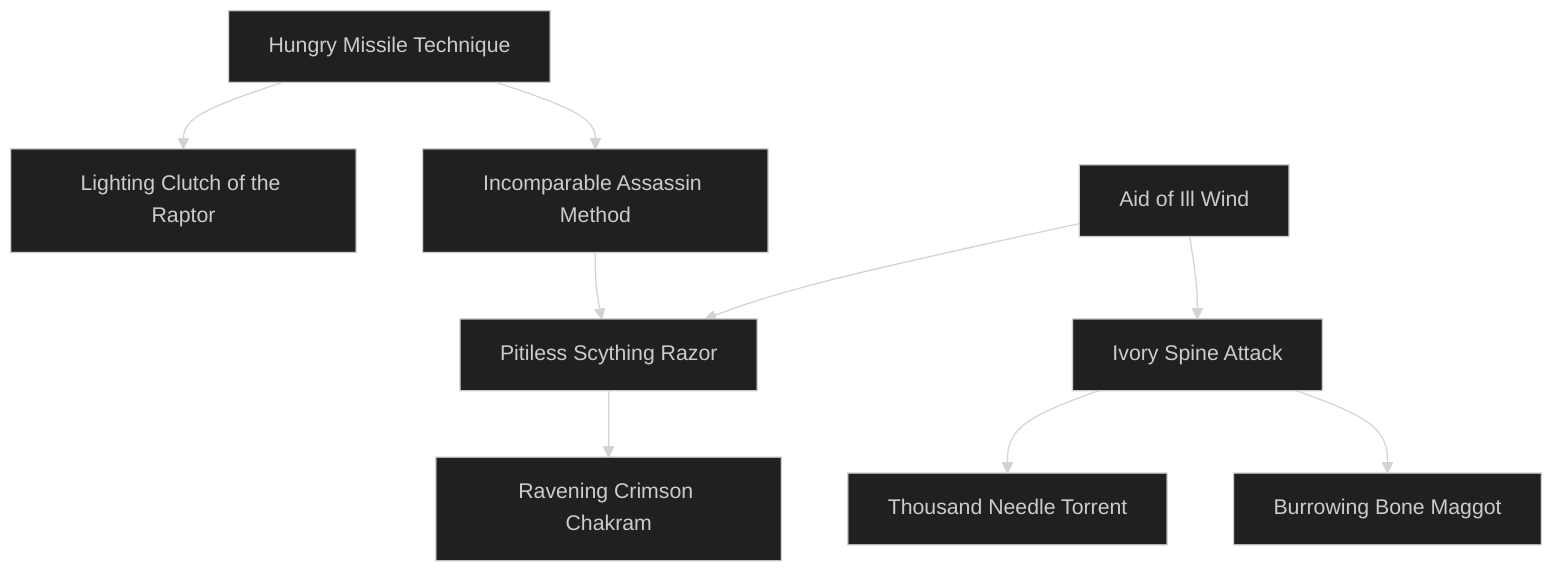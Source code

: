 ---
config:
  theme: dark
---
flowchart TD

    hungry_missile_technique[Hungry Missile Technique]
    click hungry_missile_technique callback "
        Hungry Missile Technique<br>
        <br>
        Cost: 1 mote per die<br>
        Duration: Instant<br>
        Type: Reflexive<br>
        Minimum Thrown: 2<br>
        Minimum Essence: 1<br>
        Prerequisite Charms: None<br>
        <br>
        Suffused with malevolent hunger, the character’s
        weapon leaps from her hand and turns in flight to pursue
        its prey. After the target declares any defense, the Abyssal
        may activate this Charm to subtract one die per mote spent
        from the target’s player’s defense roll against a single
        Thrown attack the Abyssal makes. The Abyssal cannot
        spend more motes powering this Charm than are required
        to reduce a victim’s dice pool to his permanent Essence
        rating. If the target has Charms or other effects that allow
        multiple forms of defense, Hungry Missile Technique
        applies only to the first defense.
        "

    lighting_clutch_of_the_raptor[Lighting Clutch of the Raptor]
    hungry_missile_technique --> lighting_clutch_of_the_raptor
    click lighting_clutch_of_the_raptor callback "
        Lighting Clutch of the Raptor<br>
        <br>
        Cost: 1 mote (4 motes against area attacks)<br>
        Duration: Instant<br>
        Type: Reflexive<br>
        Minimum Thrown: 4<br>
        Minimum Essence: 2<br>
        Prerequisite Charms: Hungry Missile Technique<br>
        <br>
        A character with this Charm moves with impossible
        speed, plucking arrows and other missile weapons from the
        air before they can hit her. The Abyssal may reflexively
        parry any ranged attack she is aware of with her full
        Dexterity + Thrown. If this roll leaves the attacker with no
        successes, the Exalt has successfully caught the projectile
        and may subsequently do with it whatever she wishes.
        Even if the defender fails to score more successes than her
        attacker, she still reduces the damage of the attack as
        normal, so the Charm is not an all-or-nothing proposition.<br>
        The speed at which the character grabs incoming
        missiles is sufficient to douse most fires, including flames
        set by the Solar Charm Fiery Arrow Attack. The character
        cannot parry bolts of Essence or other purely mystical
        projectiles unless she has a permanent Essence of 3 or
        higher. If an Abyssal fully parries an intangible missile, it
        disperses harmlessly against her palm.<br>
        Lightning Clutch of the Raptor may also be used to
        defend against ranged area-of-effect attacks such as the
        Death of Obsidian Butterflies. This use costs 4 motes
        instead of 1, and the character only deflects missiles
        threatening her. Otherwise, parrying an area assault follows
        the same rules as any other application of this Charm.
        "

    incomparable_assassin_method[Incomparable Assassin Method]
    hungry_missile_technique --> incomparable_assassin_method
    click incomparable_assassin_method callback "
        Incomparable Assassin Method<br>
        <br>
        Cost: 2 motes<br>
        Duration: Instant<br>
        Type: Supplemental<br>
        Minimum Thrown: 3<br>
        Minimum Essence: 2<br>
        Prerequisite Charms: Hungry Missile Technique<br>
        <br>
        An Abyssal with this Charm instinctively knows
        where and how to throw his weapon to deliver a fatal blow.
        The player makes an attack roll as normal, but the damage
        is doubled after it is rolled. However, if this not enough to
        kill the target outright, the strike only inflicts one automatic
        unsoakable health level of damage. As an ancillary
        benefit, the character’s attack inflicts lethal damage (at
        least 1L) if it didn’t already, so this attack can be used to
        throw tiny or unconventional weapons such as dominos
        with Range 10, Accuracy +0, Rate 3.
        "

    aid_of_ill_wind[Aid of Ill Wind]
    click aid_of_ill_wind callback "
        Aid of Ill Wind<br>
        <br>
        Cost: 2+ motes<br>
        Duration: Instant<br>
        Type: Supplemental<br>
        Minimum Thrown: 3<br>
        Minimum Essence: 2<br>
        Prerequisite Charms: None<br>
        <br>
        The Abyssal lightens her weapon as she launches it,
        buoying its flight with a spectral gust summoned from the
        Underworld. The weapon’s range increases by one factor
        for every 2 motes spent. Thus, a character that spends 2
        motes doubles her attack’s range, while one who spends 4
        motes triples it, etc. Characters cannot spend more 2-mote
        increments activating this Charm than they have points of
        permanent Essence.
        "

    ivory_spine_attack[Ivory Spine Attack]
    aid_of_ill_wind --> ivory_spine_attack
    click ivory_spine_attack callback "
        Ivory Spine Attack<br>
        <br>
        Cost: 1 mote per needle<br>
        Duration: Instant<br>
        Type: Reflexive<br>
        Minimum Thrown: 4<br>
        Minimum Medicine: 1<br>
        Minimum Essence: 2<br>
        Prerequisite Charms: Aid of Ill Wind<br>
        <br>
        With a subtle flick of her wrist, an Abyssal who knows
        this Charm may extrude a slender bone needle from her
        palm or fingertip. The needle itself is quite small — no
        more than the length of a child’s finger — but its paralytic
        venom coating helps make up for its size. Needles created
        with this Charm have a base lethal damage and Accuracy
        equal to the character’s Essence rating and a Range in yards
        of five times this value. Without other magic, a character
        cannot throw more than three needles per turn. Note that
        needles do not add Strength for determining damage,
        although attack successes contribute normally. Needles
        remain envenomed for one hour after creation. Players of
        unarmored characters struck by a poisoned needle must
        reflexively roll Stamina + Resistance against a difficulty of
        the Abyssal’s Medicine score. Exalted victims whose players
        fail this roll suffer levels of unsoakable lethal damage
        equal to the deathknight’s Essence. UnExalted victims
        whose players fail die painfully after one day unless treated
        with curative magic. The Abyssal Exalt is naturally im-
        mune to her own poison.
        "

    thousand_needle_torrent[Thousand Needle Torrent]
    ivory_spine_attack --> thousand_needle_torrent
    click thousand_needle_torrent callback "
        Thousand Needle Torrent<br>
        <br>
        Cost: 12 motes, 1 Willpower, 1 health level<br>
        Duration: Instant<br>
        Type: Simple<br>
        Minimum Thrown: 5<br>
        Minimum Essence: 3<br>
        Prerequisite Charms: Ivory Spine Attack<br>
        <br>
        The character channels Essence through her entire
        skeleton, growing hundreds of Essence-laden bone needles
        similar to those produced with Ivory Spine Attack. Within
        seconds, the needles tear through her skin at high velocity,
        saturating the immediate area with razor-sharp spikes.
        Everyone within five yards of the Exalt suffers lethal
        damage (soaked normally) equal to the Abyssal’s Stamina
        + Thrown + Essence.<br>
        This damage is reduced by one die for every yard
        further out, so victims six yards away suffer (Stamina
        + Thrown + Essence - 1)L, etc. This damage cannot be
        dodged or blocked without a stunt or Charm. Successes
        on dodge or block attempts reduce the damage
        by 1L per success. Needles created with this Charm
        disintegrate seconds after their explosive flight. Armored
        characters may not use this Charm, as their
        armor blunts the explosion.
        "

    burrowing_bone_maggot[Burrowing Bone Maggot]
    ivory_spine_attack --> burrowing_bone_maggot
    click burrowing_bone_maggot callback "
        Burrowing Bone Maggot<br>
        <br>
        Cost: 8 motes, 1 Willpower<br>
        Duration: Varies<br>
        Type: Simple<br>
        Minimum Thrown: 5<br>
        Minimum Essence: 3<br>
        Prerequisite Charms: Ivory Spine Attack<br>
        <br>
        With this Charm, an Abyssal may fling a burrowing
        splinter of gleaming bone at his target. Upon striking a
        living victim, the spine rapidly burrows into her body and
        begins its painful journey to her heart. The needle has the
        same statistics as one created with Ivory Spine Attack,
        although it is not poisonous. Rather, if it successfully hits
        a victim, it begins inflicting one die of unsoakable lethal
        damage each minute. This damage continues until the
        victim dies or the Abyssal wills the needle to temporarily
        stop. The Abyssal can later will the needle to resume its
        path at any time. The spine itself remains in existence as
        long as the Abyssal leaves Essence committed to it or until
        its victim dies. Skilled doctors can sometimes remove a
        Burrowing Bone Maggot, but the Dexterity + Medicine
        roll for such surgery has a minimum difficulty of 4 and
        requires a sharp knife and the surgeon’s undivided dice
        action for 10 turns (half a minute).
        "

    pitiless_scything_razor[Pitiless Scything Razor]
    incomparable_assassin_method --> pitiless_scything_razor
    aid_of_ill_wind --> pitiless_scything_razor
    click pitiless_scything_razor callback "
        Pitiless Scything Razor<br>
        <br>
        Cost: 7 motes<br>
        Duration: Instant<br>
        Type: Extra Action<br>
        Minimum Thrown: 5<br>
        Minimum Essence: 2<br>
        Prerequisite Charms:Incomparable Assassin Method, Aid of Ill Wind<br>
        <br>
        A thrown weapon enchanted with this Charm be-
        comes an extension of its owner’s malice, arcing and
        ricocheting from one target to the next like a swooping
        bird of prey. The weapon makes a number of separate
        attacks equal to the character’s Thrown score. Each
        attack is made at the Abyssal’s full dice pool, with no
        subtractions for multiple actions. If an attack misses, the
        weapon simply moves on to its next target. However, if
        any roll botches, the weapon strikes an unintended
        victim and falls to the ground. Otherwise, the weapon
        faithfully returns to its master’s hand at the end of the
        turn. All targets of Pitiless Scything Razor must be in
        range when the character first throws the weapon, and no
        target may be hit more than once with a given weapon
        during a single use of this Charm.
        "

    ravening_crimson_chakram[Ravening Crimson Chakram]
    pitiless_scything_razor --> ravening_crimson_chakram
    click ravening_crimson_chakram callback "
        Ravening Crimson Chakram<br>
        <br>
        Cost: 6 motes, 1 Willpower<br>
        Duration: Instant<br>
        Type: Extra Action<br>
        Minimum Thrown: 5<br>
        Minimum Essence: 3<br>
        Prerequisite Charms: Pitiless Scything Razor<br>
        <br>
        Imbued with a measure of its master’s bloodlust, a
        weapon enchanted with this Charm leaps from its master’s
        hand to slake itself on the life energy of its prey. Ravening
        Crimson Chakram duplicates the effects of Pitiless Scything
        Razor with two key differences: First, the thrown weapon
        can attack the same target more than once. Second, the
        weapon actually feeds when it hits, absorbing 1 mote of
        Essence for every health level of damage inflicted after soak.
        If the Abyssal’s player does not botch any attack rolls, the
        deathknight gains all harvested motes when he recovers his
        weapon at the end of the turn. Soulsteel throwing weapons
        also drain motes as normal for each attack.
        "
